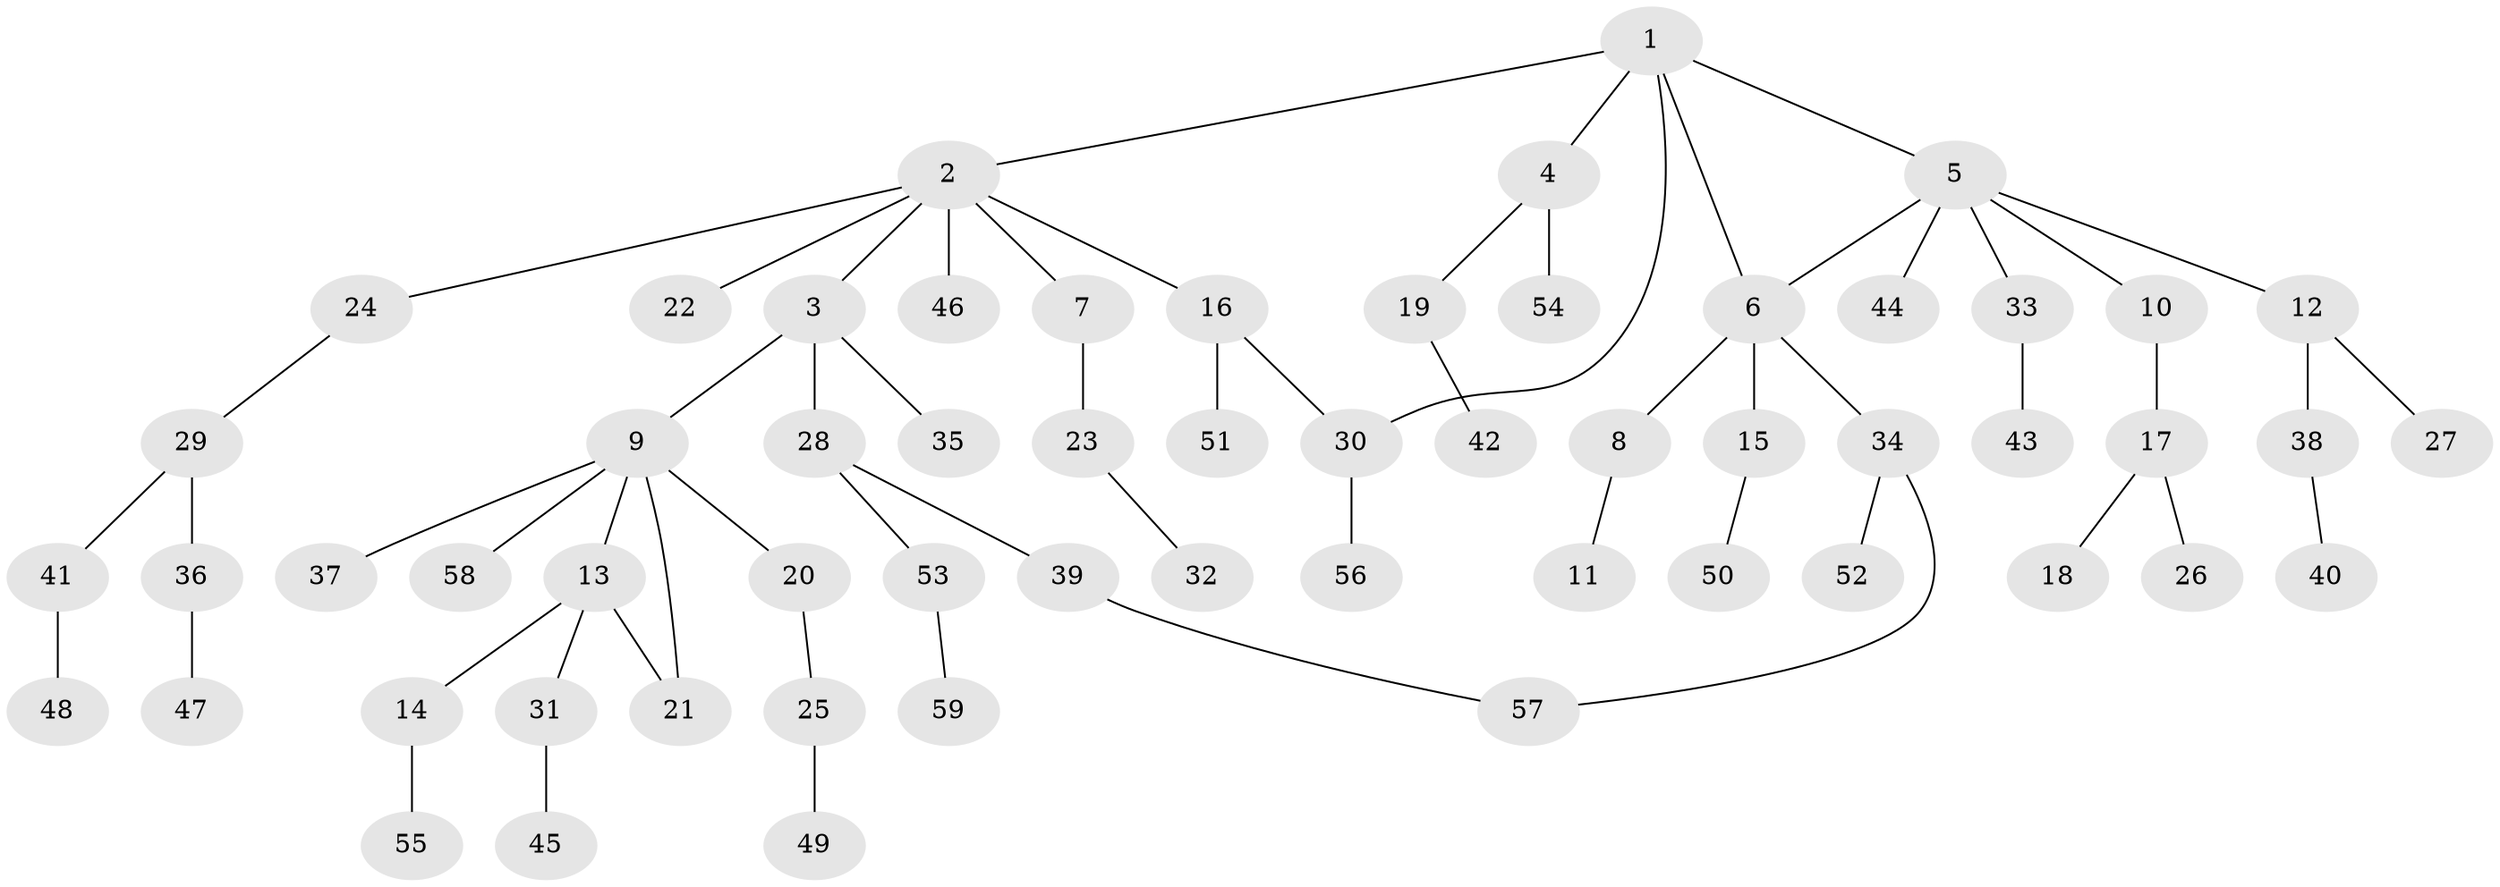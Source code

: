 // Generated by graph-tools (version 1.1) at 2025/42/03/09/25 04:42:05]
// undirected, 59 vertices, 62 edges
graph export_dot {
graph [start="1"]
  node [color=gray90,style=filled];
  1;
  2;
  3;
  4;
  5;
  6;
  7;
  8;
  9;
  10;
  11;
  12;
  13;
  14;
  15;
  16;
  17;
  18;
  19;
  20;
  21;
  22;
  23;
  24;
  25;
  26;
  27;
  28;
  29;
  30;
  31;
  32;
  33;
  34;
  35;
  36;
  37;
  38;
  39;
  40;
  41;
  42;
  43;
  44;
  45;
  46;
  47;
  48;
  49;
  50;
  51;
  52;
  53;
  54;
  55;
  56;
  57;
  58;
  59;
  1 -- 2;
  1 -- 4;
  1 -- 5;
  1 -- 6;
  1 -- 30;
  2 -- 3;
  2 -- 7;
  2 -- 16;
  2 -- 22;
  2 -- 24;
  2 -- 46;
  3 -- 9;
  3 -- 28;
  3 -- 35;
  4 -- 19;
  4 -- 54;
  5 -- 10;
  5 -- 12;
  5 -- 33;
  5 -- 44;
  5 -- 6;
  6 -- 8;
  6 -- 15;
  6 -- 34;
  7 -- 23;
  8 -- 11;
  9 -- 13;
  9 -- 20;
  9 -- 21;
  9 -- 37;
  9 -- 58;
  10 -- 17;
  12 -- 27;
  12 -- 38;
  13 -- 14;
  13 -- 31;
  13 -- 21;
  14 -- 55;
  15 -- 50;
  16 -- 30;
  16 -- 51;
  17 -- 18;
  17 -- 26;
  19 -- 42;
  20 -- 25;
  23 -- 32;
  24 -- 29;
  25 -- 49;
  28 -- 39;
  28 -- 53;
  29 -- 36;
  29 -- 41;
  30 -- 56;
  31 -- 45;
  33 -- 43;
  34 -- 52;
  34 -- 57;
  36 -- 47;
  38 -- 40;
  39 -- 57;
  41 -- 48;
  53 -- 59;
}
